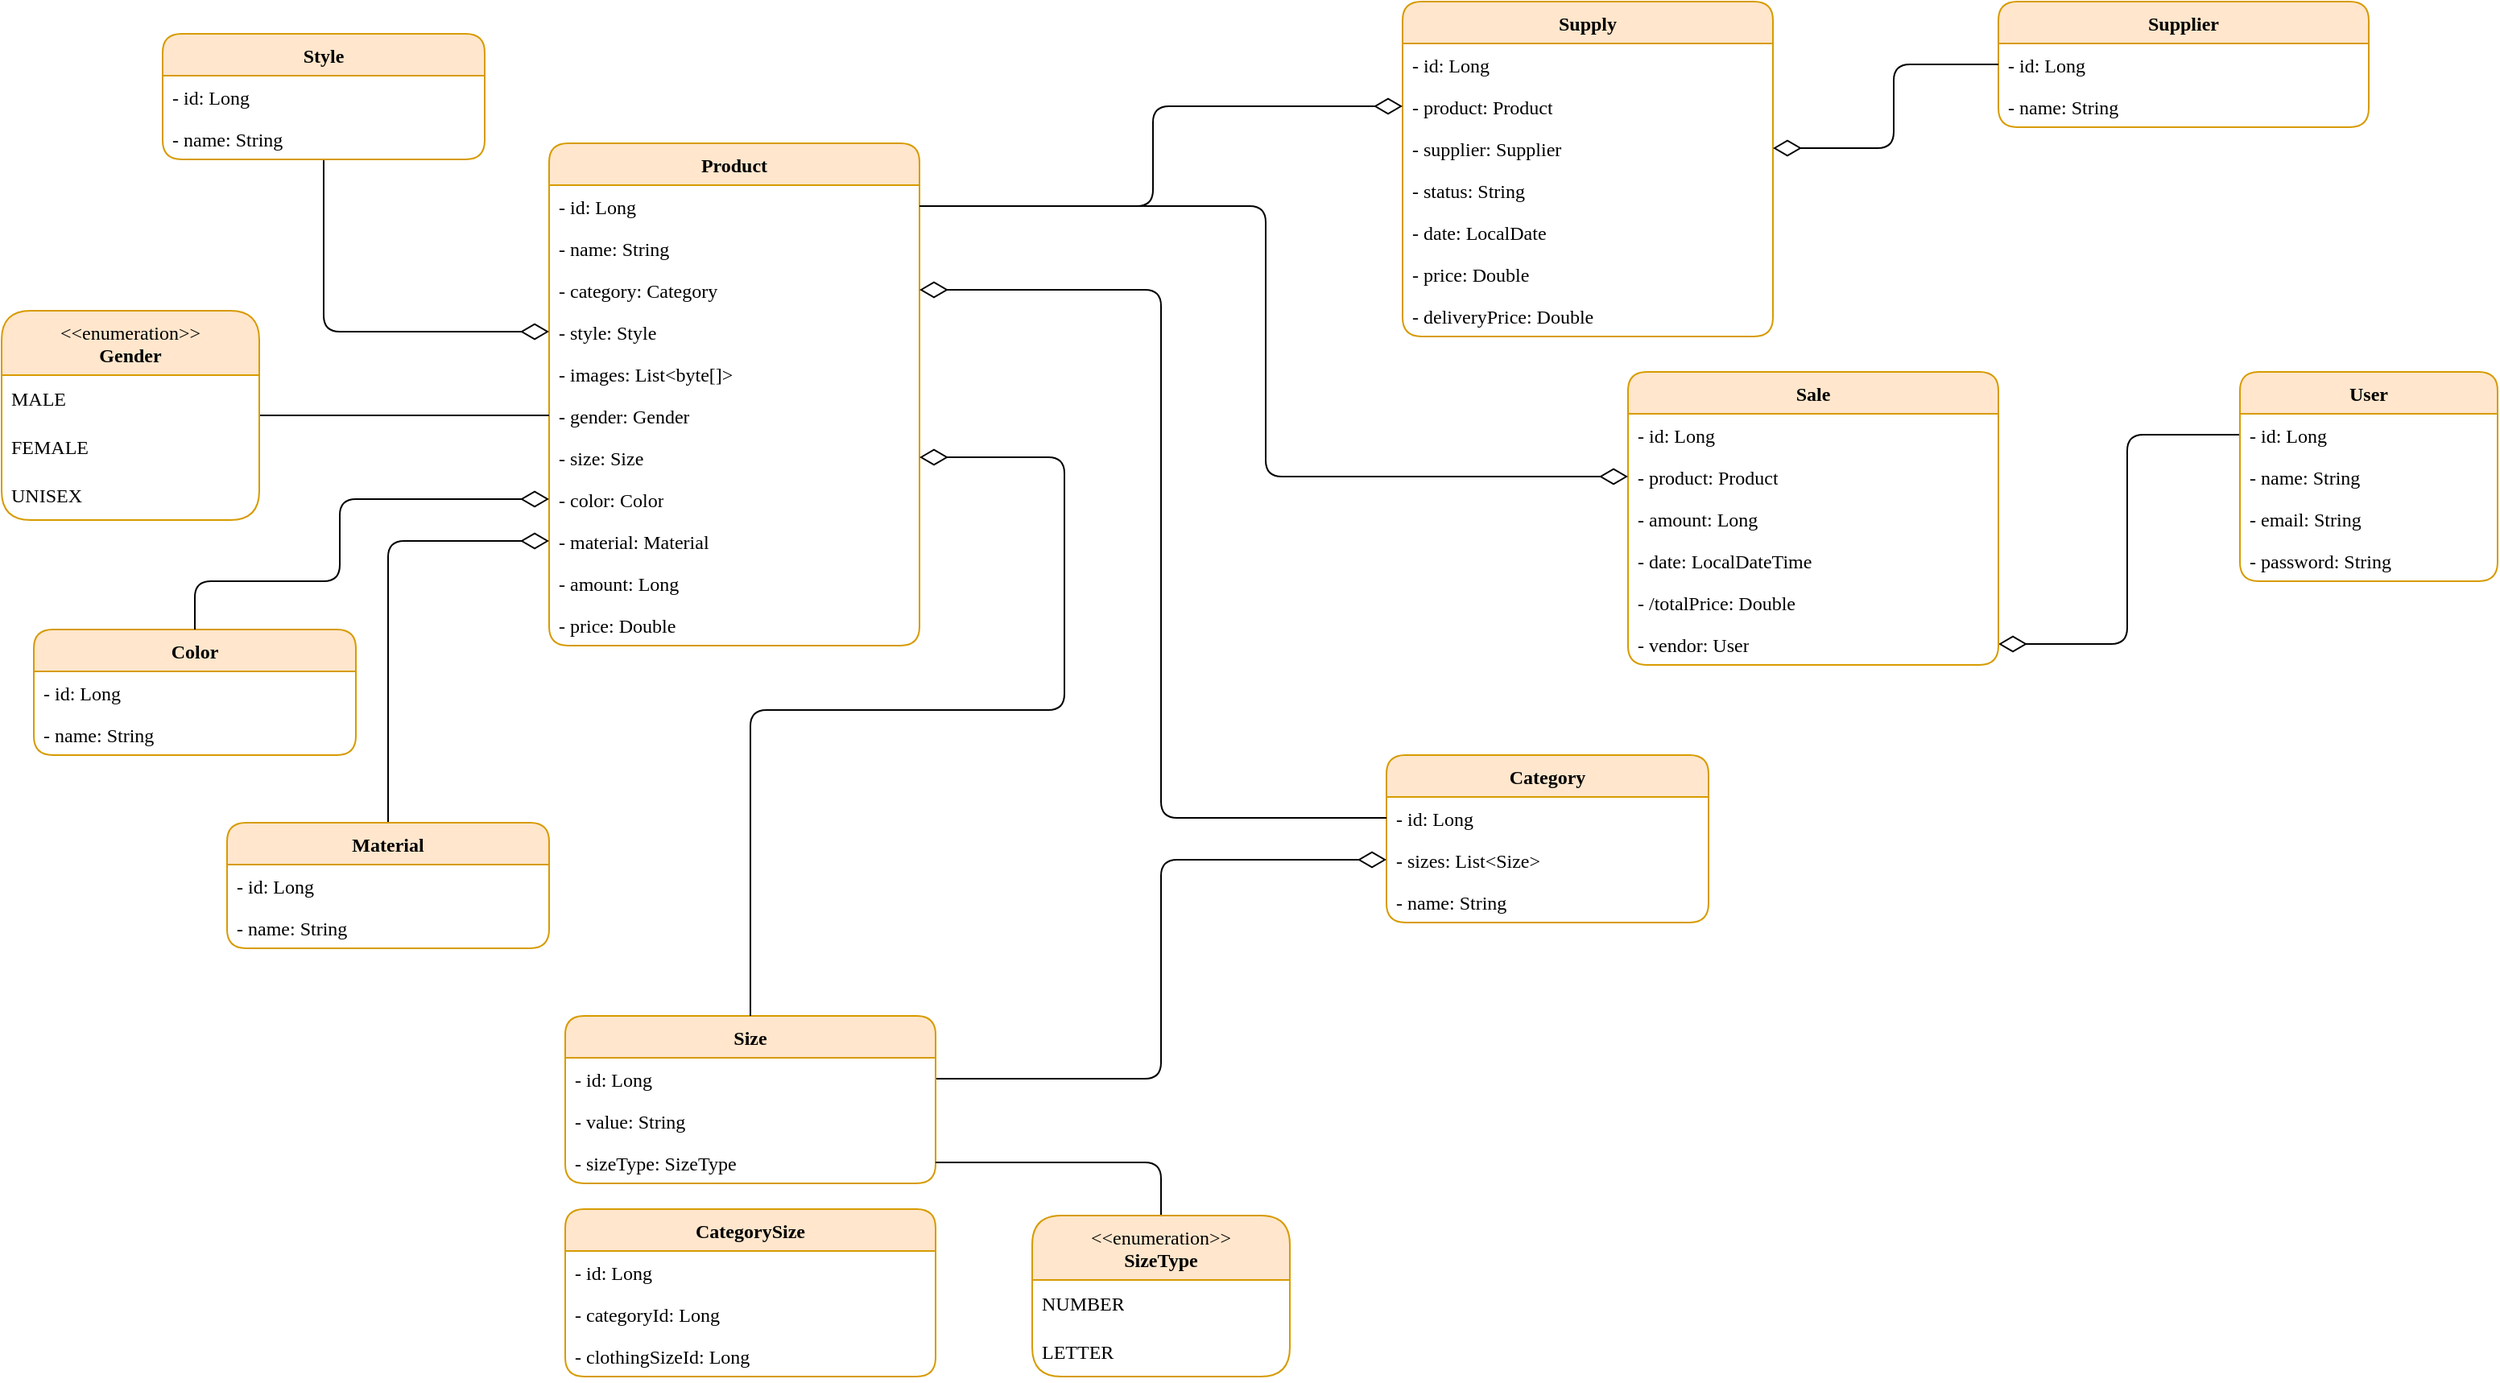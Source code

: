 <mxfile version="25.0.3">
  <diagram name="Página-1" id="JwwNMqe2OmjWvYOx9u_v">
    <mxGraphModel dx="2270" dy="1277" grid="1" gridSize="10" guides="1" tooltips="1" connect="1" arrows="1" fold="1" page="1" pageScale="1" pageWidth="1654" pageHeight="1169" math="0" shadow="0">
      <root>
        <mxCell id="0" />
        <mxCell id="1" parent="0" />
        <mxCell id="VzM-_lIr884tL9DUQjS0-151" style="edgeStyle=orthogonalEdgeStyle;rounded=1;orthogonalLoop=1;jettySize=auto;html=1;entryX=1;entryY=0.5;entryDx=0;entryDy=0;endArrow=diamondThin;endFill=0;endSize=15;curved=0;exitX=0;exitY=0.5;exitDx=0;exitDy=0;" edge="1" parent="1" source="VzM-_lIr884tL9DUQjS0-2" target="VzM-_lIr884tL9DUQjS0-150">
          <mxGeometry relative="1" as="geometry" />
        </mxCell>
        <mxCell id="VzM-_lIr884tL9DUQjS0-1" value="User" style="swimlane;fontStyle=1;align=center;verticalAlign=top;childLayout=stackLayout;horizontal=1;startSize=26;horizontalStack=0;resizeParent=1;resizeParentMax=0;resizeLast=0;collapsible=1;marginBottom=0;whiteSpace=wrap;html=1;fillColor=#ffe6cc;strokeColor=#d79b00;rounded=1;fontFamily=Cascadia Code;" vertex="1" parent="1">
          <mxGeometry x="1400" y="260" width="160" height="130" as="geometry" />
        </mxCell>
        <mxCell id="VzM-_lIr884tL9DUQjS0-2" value="- id: Long" style="text;strokeColor=none;fillColor=none;align=left;verticalAlign=top;spacingLeft=4;spacingRight=4;overflow=hidden;rotatable=0;points=[[0,0.5],[1,0.5]];portConstraint=eastwest;whiteSpace=wrap;html=1;fontFamily=Cascadia Code;" vertex="1" parent="VzM-_lIr884tL9DUQjS0-1">
          <mxGeometry y="26" width="160" height="26" as="geometry" />
        </mxCell>
        <mxCell id="VzM-_lIr884tL9DUQjS0-5" value="- name: String" style="text;strokeColor=none;fillColor=none;align=left;verticalAlign=top;spacingLeft=4;spacingRight=4;overflow=hidden;rotatable=0;points=[[0,0.5],[1,0.5]];portConstraint=eastwest;whiteSpace=wrap;html=1;fontFamily=Cascadia Code;" vertex="1" parent="VzM-_lIr884tL9DUQjS0-1">
          <mxGeometry y="52" width="160" height="26" as="geometry" />
        </mxCell>
        <mxCell id="VzM-_lIr884tL9DUQjS0-6" value="- email: String" style="text;strokeColor=none;fillColor=none;align=left;verticalAlign=top;spacingLeft=4;spacingRight=4;overflow=hidden;rotatable=0;points=[[0,0.5],[1,0.5]];portConstraint=eastwest;whiteSpace=wrap;html=1;fontFamily=Cascadia Code;" vertex="1" parent="VzM-_lIr884tL9DUQjS0-1">
          <mxGeometry y="78" width="160" height="26" as="geometry" />
        </mxCell>
        <mxCell id="VzM-_lIr884tL9DUQjS0-7" value="- password: String" style="text;strokeColor=none;fillColor=none;align=left;verticalAlign=top;spacingLeft=4;spacingRight=4;overflow=hidden;rotatable=0;points=[[0,0.5],[1,0.5]];portConstraint=eastwest;whiteSpace=wrap;html=1;fontFamily=Cascadia Code;" vertex="1" parent="VzM-_lIr884tL9DUQjS0-1">
          <mxGeometry y="104" width="160" height="26" as="geometry" />
        </mxCell>
        <mxCell id="VzM-_lIr884tL9DUQjS0-8" value="Product" style="swimlane;fontStyle=1;align=center;verticalAlign=top;childLayout=stackLayout;horizontal=1;startSize=26;horizontalStack=0;resizeParent=1;resizeParentMax=0;resizeLast=0;collapsible=1;marginBottom=0;whiteSpace=wrap;html=1;fillColor=#ffe6cc;strokeColor=#d79b00;rounded=1;fontFamily=Cascadia Code;" vertex="1" parent="1">
          <mxGeometry x="350" y="118" width="230" height="312" as="geometry" />
        </mxCell>
        <mxCell id="VzM-_lIr884tL9DUQjS0-9" value="- id: Long" style="text;strokeColor=none;fillColor=none;align=left;verticalAlign=top;spacingLeft=4;spacingRight=4;overflow=hidden;rotatable=0;points=[[0,0.5],[1,0.5]];portConstraint=eastwest;whiteSpace=wrap;html=1;fontFamily=Cascadia Code;" vertex="1" parent="VzM-_lIr884tL9DUQjS0-8">
          <mxGeometry y="26" width="230" height="26" as="geometry" />
        </mxCell>
        <mxCell id="VzM-_lIr884tL9DUQjS0-10" value="- name: String" style="text;strokeColor=none;fillColor=none;align=left;verticalAlign=top;spacingLeft=4;spacingRight=4;overflow=hidden;rotatable=0;points=[[0,0.5],[1,0.5]];portConstraint=eastwest;whiteSpace=wrap;html=1;fontFamily=Cascadia Code;" vertex="1" parent="VzM-_lIr884tL9DUQjS0-8">
          <mxGeometry y="52" width="230" height="26" as="geometry" />
        </mxCell>
        <mxCell id="VzM-_lIr884tL9DUQjS0-11" value="- category: Category " style="text;strokeColor=none;fillColor=none;align=left;verticalAlign=top;spacingLeft=4;spacingRight=4;overflow=hidden;rotatable=0;points=[[0,0.5],[1,0.5]];portConstraint=eastwest;whiteSpace=wrap;html=1;fontFamily=Cascadia Code;" vertex="1" parent="VzM-_lIr884tL9DUQjS0-8">
          <mxGeometry y="78" width="230" height="26" as="geometry" />
        </mxCell>
        <mxCell id="VzM-_lIr884tL9DUQjS0-85" value="- style: Style" style="text;strokeColor=none;fillColor=none;align=left;verticalAlign=top;spacingLeft=4;spacingRight=4;overflow=hidden;rotatable=0;points=[[0,0.5],[1,0.5]];portConstraint=eastwest;whiteSpace=wrap;html=1;fontFamily=Cascadia Code;" vertex="1" parent="VzM-_lIr884tL9DUQjS0-8">
          <mxGeometry y="104" width="230" height="26" as="geometry" />
        </mxCell>
        <mxCell id="VzM-_lIr884tL9DUQjS0-29" value="- images: List&amp;lt;byte[]&amp;gt;" style="text;strokeColor=none;fillColor=none;align=left;verticalAlign=top;spacingLeft=4;spacingRight=4;overflow=hidden;rotatable=0;points=[[0,0.5],[1,0.5]];portConstraint=eastwest;whiteSpace=wrap;html=1;fontFamily=Cascadia Code;" vertex="1" parent="VzM-_lIr884tL9DUQjS0-8">
          <mxGeometry y="130" width="230" height="26" as="geometry" />
        </mxCell>
        <mxCell id="VzM-_lIr884tL9DUQjS0-42" value="- gender: Gender" style="text;strokeColor=none;fillColor=none;align=left;verticalAlign=top;spacingLeft=4;spacingRight=4;overflow=hidden;rotatable=0;points=[[0,0.5],[1,0.5]];portConstraint=eastwest;whiteSpace=wrap;html=1;fontFamily=Cascadia Code;" vertex="1" parent="VzM-_lIr884tL9DUQjS0-8">
          <mxGeometry y="156" width="230" height="26" as="geometry" />
        </mxCell>
        <mxCell id="VzM-_lIr884tL9DUQjS0-43" value="- size: Size" style="text;strokeColor=none;fillColor=none;align=left;verticalAlign=top;spacingLeft=4;spacingRight=4;overflow=hidden;rotatable=0;points=[[0,0.5],[1,0.5]];portConstraint=eastwest;whiteSpace=wrap;html=1;fontFamily=Cascadia Code;" vertex="1" parent="VzM-_lIr884tL9DUQjS0-8">
          <mxGeometry y="182" width="230" height="26" as="geometry" />
        </mxCell>
        <mxCell id="VzM-_lIr884tL9DUQjS0-89" value="- color: Color" style="text;strokeColor=none;fillColor=none;align=left;verticalAlign=top;spacingLeft=4;spacingRight=4;overflow=hidden;rotatable=0;points=[[0,0.5],[1,0.5]];portConstraint=eastwest;whiteSpace=wrap;html=1;fontFamily=Cascadia Code;" vertex="1" parent="VzM-_lIr884tL9DUQjS0-8">
          <mxGeometry y="208" width="230" height="26" as="geometry" />
        </mxCell>
        <mxCell id="VzM-_lIr884tL9DUQjS0-93" value="- material: Material" style="text;strokeColor=none;fillColor=none;align=left;verticalAlign=top;spacingLeft=4;spacingRight=4;overflow=hidden;rotatable=0;points=[[0,0.5],[1,0.5]];portConstraint=eastwest;whiteSpace=wrap;html=1;fontFamily=Cascadia Code;" vertex="1" parent="VzM-_lIr884tL9DUQjS0-8">
          <mxGeometry y="234" width="230" height="26" as="geometry" />
        </mxCell>
        <mxCell id="VzM-_lIr884tL9DUQjS0-97" value="- amount: Long" style="text;strokeColor=none;fillColor=none;align=left;verticalAlign=top;spacingLeft=4;spacingRight=4;overflow=hidden;rotatable=0;points=[[0,0.5],[1,0.5]];portConstraint=eastwest;whiteSpace=wrap;html=1;fontFamily=Cascadia Code;" vertex="1" parent="VzM-_lIr884tL9DUQjS0-8">
          <mxGeometry y="260" width="230" height="26" as="geometry" />
        </mxCell>
        <mxCell id="VzM-_lIr884tL9DUQjS0-98" value="- price: Double" style="text;strokeColor=none;fillColor=none;align=left;verticalAlign=top;spacingLeft=4;spacingRight=4;overflow=hidden;rotatable=0;points=[[0,0.5],[1,0.5]];portConstraint=eastwest;whiteSpace=wrap;html=1;fontFamily=Cascadia Code;" vertex="1" parent="VzM-_lIr884tL9DUQjS0-8">
          <mxGeometry y="286" width="230" height="26" as="geometry" />
        </mxCell>
        <mxCell id="VzM-_lIr884tL9DUQjS0-146" style="edgeStyle=orthogonalEdgeStyle;rounded=1;orthogonalLoop=1;jettySize=auto;html=1;entryX=0;entryY=0.5;entryDx=0;entryDy=0;endArrow=none;endFill=0;curved=0;" edge="1" parent="1" source="VzM-_lIr884tL9DUQjS0-38" target="VzM-_lIr884tL9DUQjS0-42">
          <mxGeometry relative="1" as="geometry" />
        </mxCell>
        <mxCell id="VzM-_lIr884tL9DUQjS0-38" value="&lt;div&gt;&amp;lt;&amp;lt;enumeration&amp;gt;&amp;gt;&lt;/div&gt;&lt;div&gt;&lt;b&gt;Gender&lt;/b&gt;&lt;br&gt;&lt;/div&gt;" style="swimlane;fontStyle=0;align=center;verticalAlign=top;childLayout=stackLayout;horizontal=1;startSize=40;horizontalStack=0;resizeParent=1;resizeParentMax=0;resizeLast=0;collapsible=0;marginBottom=0;html=1;whiteSpace=wrap;fillColor=#ffe6cc;strokeColor=#d79b00;rounded=1;fontFamily=Cascadia Code;" vertex="1" parent="1">
          <mxGeometry x="10" y="222" width="160" height="130" as="geometry" />
        </mxCell>
        <mxCell id="VzM-_lIr884tL9DUQjS0-39" value="&lt;div&gt;MALE&lt;/div&gt;" style="text;html=1;strokeColor=none;fillColor=none;align=left;verticalAlign=middle;spacingLeft=4;spacingRight=4;overflow=hidden;rotatable=0;points=[[0,0.5],[1,0.5]];portConstraint=eastwest;whiteSpace=wrap;fontFamily=Cascadia Code;" vertex="1" parent="VzM-_lIr884tL9DUQjS0-38">
          <mxGeometry y="40" width="160" height="30" as="geometry" />
        </mxCell>
        <mxCell id="VzM-_lIr884tL9DUQjS0-40" value="FEMALE" style="text;html=1;strokeColor=none;fillColor=none;align=left;verticalAlign=middle;spacingLeft=4;spacingRight=4;overflow=hidden;rotatable=0;points=[[0,0.5],[1,0.5]];portConstraint=eastwest;whiteSpace=wrap;fontFamily=Cascadia Code;" vertex="1" parent="VzM-_lIr884tL9DUQjS0-38">
          <mxGeometry y="70" width="160" height="30" as="geometry" />
        </mxCell>
        <mxCell id="VzM-_lIr884tL9DUQjS0-41" value="UNISEX" style="text;html=1;strokeColor=none;fillColor=none;align=left;verticalAlign=middle;spacingLeft=4;spacingRight=4;overflow=hidden;rotatable=0;points=[[0,0.5],[1,0.5]];portConstraint=eastwest;whiteSpace=wrap;fontFamily=Cascadia Code;" vertex="1" parent="VzM-_lIr884tL9DUQjS0-38">
          <mxGeometry y="100" width="160" height="30" as="geometry" />
        </mxCell>
        <mxCell id="VzM-_lIr884tL9DUQjS0-52" value="Category" style="swimlane;fontStyle=1;align=center;verticalAlign=top;childLayout=stackLayout;horizontal=1;startSize=26;horizontalStack=0;resizeParent=1;resizeParentMax=0;resizeLast=0;collapsible=1;marginBottom=0;whiteSpace=wrap;html=1;fillColor=#ffe6cc;strokeColor=#d79b00;rounded=1;fontFamily=Cascadia Code;" vertex="1" parent="1">
          <mxGeometry x="870" y="498" width="200" height="104" as="geometry" />
        </mxCell>
        <mxCell id="VzM-_lIr884tL9DUQjS0-53" value="- id: Long" style="text;strokeColor=none;fillColor=none;align=left;verticalAlign=top;spacingLeft=4;spacingRight=4;overflow=hidden;rotatable=0;points=[[0,0.5],[1,0.5]];portConstraint=eastwest;whiteSpace=wrap;html=1;fontFamily=Cascadia Code;" vertex="1" parent="VzM-_lIr884tL9DUQjS0-52">
          <mxGeometry y="26" width="200" height="26" as="geometry" />
        </mxCell>
        <mxCell id="VzM-_lIr884tL9DUQjS0-99" value="- sizes: List&amp;lt;Size&amp;gt;" style="text;strokeColor=none;fillColor=none;align=left;verticalAlign=top;spacingLeft=4;spacingRight=4;overflow=hidden;rotatable=0;points=[[0,0.5],[1,0.5]];portConstraint=eastwest;whiteSpace=wrap;html=1;fontFamily=Cascadia Code;" vertex="1" parent="VzM-_lIr884tL9DUQjS0-52">
          <mxGeometry y="52" width="200" height="26" as="geometry" />
        </mxCell>
        <mxCell id="VzM-_lIr884tL9DUQjS0-72" value="- name: String" style="text;strokeColor=none;fillColor=none;align=left;verticalAlign=top;spacingLeft=4;spacingRight=4;overflow=hidden;rotatable=0;points=[[0,0.5],[1,0.5]];portConstraint=eastwest;whiteSpace=wrap;html=1;fontFamily=Cascadia Code;" vertex="1" parent="VzM-_lIr884tL9DUQjS0-52">
          <mxGeometry y="78" width="200" height="26" as="geometry" />
        </mxCell>
        <mxCell id="VzM-_lIr884tL9DUQjS0-149" style="edgeStyle=orthogonalEdgeStyle;rounded=1;orthogonalLoop=1;jettySize=auto;html=1;endArrow=diamondThin;endFill=0;endSize=15;curved=0;exitX=1;exitY=0.5;exitDx=0;exitDy=0;" edge="1" parent="1" source="VzM-_lIr884tL9DUQjS0-63" target="VzM-_lIr884tL9DUQjS0-99">
          <mxGeometry relative="1" as="geometry">
            <Array as="points">
              <mxPoint x="730" y="699" />
              <mxPoint x="730" y="563" />
            </Array>
          </mxGeometry>
        </mxCell>
        <mxCell id="VzM-_lIr884tL9DUQjS0-62" value="Size" style="swimlane;fontStyle=1;align=center;verticalAlign=top;childLayout=stackLayout;horizontal=1;startSize=26;horizontalStack=0;resizeParent=1;resizeParentMax=0;resizeLast=0;collapsible=1;marginBottom=0;whiteSpace=wrap;html=1;fillColor=#ffe6cc;strokeColor=#d79b00;rounded=1;fontFamily=Cascadia Code;" vertex="1" parent="1">
          <mxGeometry x="360" y="660" width="230" height="104" as="geometry" />
        </mxCell>
        <mxCell id="VzM-_lIr884tL9DUQjS0-63" value="- id: Long" style="text;strokeColor=none;fillColor=none;align=left;verticalAlign=top;spacingLeft=4;spacingRight=4;overflow=hidden;rotatable=0;points=[[0,0.5],[1,0.5]];portConstraint=eastwest;whiteSpace=wrap;html=1;fontFamily=Cascadia Code;" vertex="1" parent="VzM-_lIr884tL9DUQjS0-62">
          <mxGeometry y="26" width="230" height="26" as="geometry" />
        </mxCell>
        <mxCell id="VzM-_lIr884tL9DUQjS0-73" value="- value: String" style="text;strokeColor=none;fillColor=none;align=left;verticalAlign=top;spacingLeft=4;spacingRight=4;overflow=hidden;rotatable=0;points=[[0,0.5],[1,0.5]];portConstraint=eastwest;whiteSpace=wrap;html=1;fontFamily=Cascadia Code;" vertex="1" parent="VzM-_lIr884tL9DUQjS0-62">
          <mxGeometry y="52" width="230" height="26" as="geometry" />
        </mxCell>
        <mxCell id="VzM-_lIr884tL9DUQjS0-74" value="- sizeType: SizeType" style="text;strokeColor=none;fillColor=none;align=left;verticalAlign=top;spacingLeft=4;spacingRight=4;overflow=hidden;rotatable=0;points=[[0,0.5],[1,0.5]];portConstraint=eastwest;whiteSpace=wrap;html=1;fontFamily=Cascadia Code;" vertex="1" parent="VzM-_lIr884tL9DUQjS0-62">
          <mxGeometry y="78" width="230" height="26" as="geometry" />
        </mxCell>
        <mxCell id="VzM-_lIr884tL9DUQjS0-147" style="edgeStyle=orthogonalEdgeStyle;rounded=1;orthogonalLoop=1;jettySize=auto;html=1;entryX=1;entryY=0.5;entryDx=0;entryDy=0;curved=0;endArrow=none;endFill=0;" edge="1" parent="1" source="VzM-_lIr884tL9DUQjS0-75" target="VzM-_lIr884tL9DUQjS0-74">
          <mxGeometry relative="1" as="geometry" />
        </mxCell>
        <mxCell id="VzM-_lIr884tL9DUQjS0-75" value="&lt;div&gt;&amp;lt;&amp;lt;enumeration&amp;gt;&amp;gt;&lt;/div&gt;&lt;div&gt;&lt;b&gt;SizeType&lt;/b&gt;&lt;br&gt;&lt;/div&gt;" style="swimlane;fontStyle=0;align=center;verticalAlign=top;childLayout=stackLayout;horizontal=1;startSize=40;horizontalStack=0;resizeParent=1;resizeParentMax=0;resizeLast=0;collapsible=0;marginBottom=0;html=1;whiteSpace=wrap;fillColor=#ffe6cc;strokeColor=#d79b00;rounded=1;fontFamily=Cascadia Code;" vertex="1" parent="1">
          <mxGeometry x="650" y="784" width="160" height="100" as="geometry" />
        </mxCell>
        <mxCell id="VzM-_lIr884tL9DUQjS0-76" value="&lt;font face=&quot;Cascadia Code&quot;&gt;NUMBER&lt;/font&gt;" style="text;html=1;strokeColor=none;fillColor=none;align=left;verticalAlign=middle;spacingLeft=4;spacingRight=4;overflow=hidden;rotatable=0;points=[[0,0.5],[1,0.5]];portConstraint=eastwest;whiteSpace=wrap;fontFamily=Cascadia Code;" vertex="1" parent="VzM-_lIr884tL9DUQjS0-75">
          <mxGeometry y="40" width="160" height="30" as="geometry" />
        </mxCell>
        <mxCell id="VzM-_lIr884tL9DUQjS0-79" value="LETTER" style="text;html=1;strokeColor=none;fillColor=none;align=left;verticalAlign=middle;spacingLeft=4;spacingRight=4;overflow=hidden;rotatable=0;points=[[0,0.5],[1,0.5]];portConstraint=eastwest;whiteSpace=wrap;fontFamily=Cascadia Code;" vertex="1" parent="VzM-_lIr884tL9DUQjS0-75">
          <mxGeometry y="70" width="160" height="30" as="geometry" />
        </mxCell>
        <mxCell id="VzM-_lIr884tL9DUQjS0-80" value="CategorySize" style="swimlane;fontStyle=1;align=center;verticalAlign=top;childLayout=stackLayout;horizontal=1;startSize=26;horizontalStack=0;resizeParent=1;resizeParentMax=0;resizeLast=0;collapsible=1;marginBottom=0;whiteSpace=wrap;html=1;fillColor=#ffe6cc;strokeColor=#d79b00;rounded=1;fontFamily=Cascadia Code;" vertex="1" parent="1">
          <mxGeometry x="360" y="780" width="230" height="104" as="geometry" />
        </mxCell>
        <mxCell id="VzM-_lIr884tL9DUQjS0-81" value="- id: Long" style="text;strokeColor=none;fillColor=none;align=left;verticalAlign=top;spacingLeft=4;spacingRight=4;overflow=hidden;rotatable=0;points=[[0,0.5],[1,0.5]];portConstraint=eastwest;whiteSpace=wrap;html=1;fontFamily=Cascadia Code;" vertex="1" parent="VzM-_lIr884tL9DUQjS0-80">
          <mxGeometry y="26" width="230" height="26" as="geometry" />
        </mxCell>
        <mxCell id="VzM-_lIr884tL9DUQjS0-82" value="- categoryId: Long" style="text;strokeColor=none;fillColor=none;align=left;verticalAlign=top;spacingLeft=4;spacingRight=4;overflow=hidden;rotatable=0;points=[[0,0.5],[1,0.5]];portConstraint=eastwest;whiteSpace=wrap;html=1;fontFamily=Cascadia Code;" vertex="1" parent="VzM-_lIr884tL9DUQjS0-80">
          <mxGeometry y="52" width="230" height="26" as="geometry" />
        </mxCell>
        <mxCell id="VzM-_lIr884tL9DUQjS0-83" value="- clothingSizeId: Long" style="text;strokeColor=none;fillColor=none;align=left;verticalAlign=top;spacingLeft=4;spacingRight=4;overflow=hidden;rotatable=0;points=[[0,0.5],[1,0.5]];portConstraint=eastwest;whiteSpace=wrap;html=1;fontFamily=Cascadia Code;" vertex="1" parent="VzM-_lIr884tL9DUQjS0-80">
          <mxGeometry y="78" width="230" height="26" as="geometry" />
        </mxCell>
        <mxCell id="VzM-_lIr884tL9DUQjS0-155" style="edgeStyle=orthogonalEdgeStyle;rounded=1;orthogonalLoop=1;jettySize=auto;html=1;entryX=0;entryY=0.5;entryDx=0;entryDy=0;curved=0;endArrow=diamondThin;endFill=0;endSize=15;" edge="1" parent="1" source="VzM-_lIr884tL9DUQjS0-86" target="VzM-_lIr884tL9DUQjS0-85">
          <mxGeometry relative="1" as="geometry" />
        </mxCell>
        <mxCell id="VzM-_lIr884tL9DUQjS0-86" value="Style" style="swimlane;fontStyle=1;align=center;verticalAlign=top;childLayout=stackLayout;horizontal=1;startSize=26;horizontalStack=0;resizeParent=1;resizeParentMax=0;resizeLast=0;collapsible=1;marginBottom=0;whiteSpace=wrap;html=1;fillColor=#ffe6cc;strokeColor=#d79b00;rounded=1;fontFamily=Cascadia Code;" vertex="1" parent="1">
          <mxGeometry x="110" y="50" width="200" height="78" as="geometry" />
        </mxCell>
        <mxCell id="VzM-_lIr884tL9DUQjS0-87" value="- id: Long" style="text;strokeColor=none;fillColor=none;align=left;verticalAlign=top;spacingLeft=4;spacingRight=4;overflow=hidden;rotatable=0;points=[[0,0.5],[1,0.5]];portConstraint=eastwest;whiteSpace=wrap;html=1;fontFamily=Cascadia Code;" vertex="1" parent="VzM-_lIr884tL9DUQjS0-86">
          <mxGeometry y="26" width="200" height="26" as="geometry" />
        </mxCell>
        <mxCell id="VzM-_lIr884tL9DUQjS0-88" value="- name: String" style="text;strokeColor=none;fillColor=none;align=left;verticalAlign=top;spacingLeft=4;spacingRight=4;overflow=hidden;rotatable=0;points=[[0,0.5],[1,0.5]];portConstraint=eastwest;whiteSpace=wrap;html=1;fontFamily=Cascadia Code;" vertex="1" parent="VzM-_lIr884tL9DUQjS0-86">
          <mxGeometry y="52" width="200" height="26" as="geometry" />
        </mxCell>
        <mxCell id="VzM-_lIr884tL9DUQjS0-90" value="Color" style="swimlane;fontStyle=1;align=center;verticalAlign=top;childLayout=stackLayout;horizontal=1;startSize=26;horizontalStack=0;resizeParent=1;resizeParentMax=0;resizeLast=0;collapsible=1;marginBottom=0;whiteSpace=wrap;html=1;fillColor=#ffe6cc;strokeColor=#d79b00;rounded=1;fontFamily=Cascadia Code;" vertex="1" parent="1">
          <mxGeometry x="30" y="420" width="200" height="78" as="geometry" />
        </mxCell>
        <mxCell id="VzM-_lIr884tL9DUQjS0-91" value="- id: Long" style="text;strokeColor=none;fillColor=none;align=left;verticalAlign=top;spacingLeft=4;spacingRight=4;overflow=hidden;rotatable=0;points=[[0,0.5],[1,0.5]];portConstraint=eastwest;whiteSpace=wrap;html=1;fontFamily=Cascadia Code;" vertex="1" parent="VzM-_lIr884tL9DUQjS0-90">
          <mxGeometry y="26" width="200" height="26" as="geometry" />
        </mxCell>
        <mxCell id="VzM-_lIr884tL9DUQjS0-92" value="- name: String" style="text;strokeColor=none;fillColor=none;align=left;verticalAlign=top;spacingLeft=4;spacingRight=4;overflow=hidden;rotatable=0;points=[[0,0.5],[1,0.5]];portConstraint=eastwest;whiteSpace=wrap;html=1;fontFamily=Cascadia Code;" vertex="1" parent="VzM-_lIr884tL9DUQjS0-90">
          <mxGeometry y="52" width="200" height="26" as="geometry" />
        </mxCell>
        <mxCell id="VzM-_lIr884tL9DUQjS0-158" value="" style="edgeStyle=orthogonalEdgeStyle;rounded=1;orthogonalLoop=1;jettySize=auto;html=1;entryX=0;entryY=0.5;entryDx=0;entryDy=0;curved=0;endArrow=diamondThin;endFill=0;endSize=15;" edge="1" parent="1" source="VzM-_lIr884tL9DUQjS0-94" target="VzM-_lIr884tL9DUQjS0-93">
          <mxGeometry relative="1" as="geometry" />
        </mxCell>
        <mxCell id="VzM-_lIr884tL9DUQjS0-94" value="Material" style="swimlane;fontStyle=1;align=center;verticalAlign=top;childLayout=stackLayout;horizontal=1;startSize=26;horizontalStack=0;resizeParent=1;resizeParentMax=0;resizeLast=0;collapsible=1;marginBottom=0;whiteSpace=wrap;html=1;fillColor=#ffe6cc;strokeColor=#d79b00;rounded=1;fontFamily=Cascadia Code;" vertex="1" parent="1">
          <mxGeometry x="150" y="540" width="200" height="78" as="geometry" />
        </mxCell>
        <mxCell id="VzM-_lIr884tL9DUQjS0-95" value="- id: Long" style="text;strokeColor=none;fillColor=none;align=left;verticalAlign=top;spacingLeft=4;spacingRight=4;overflow=hidden;rotatable=0;points=[[0,0.5],[1,0.5]];portConstraint=eastwest;whiteSpace=wrap;html=1;fontFamily=Cascadia Code;" vertex="1" parent="VzM-_lIr884tL9DUQjS0-94">
          <mxGeometry y="26" width="200" height="26" as="geometry" />
        </mxCell>
        <mxCell id="VzM-_lIr884tL9DUQjS0-96" value="- name: String" style="text;strokeColor=none;fillColor=none;align=left;verticalAlign=top;spacingLeft=4;spacingRight=4;overflow=hidden;rotatable=0;points=[[0,0.5],[1,0.5]];portConstraint=eastwest;whiteSpace=wrap;html=1;fontFamily=Cascadia Code;" vertex="1" parent="VzM-_lIr884tL9DUQjS0-94">
          <mxGeometry y="52" width="200" height="26" as="geometry" />
        </mxCell>
        <mxCell id="VzM-_lIr884tL9DUQjS0-100" value="Supply" style="swimlane;fontStyle=1;align=center;verticalAlign=top;childLayout=stackLayout;horizontal=1;startSize=26;horizontalStack=0;resizeParent=1;resizeParentMax=0;resizeLast=0;collapsible=1;marginBottom=0;whiteSpace=wrap;html=1;fillColor=#ffe6cc;strokeColor=#d79b00;rounded=1;fontFamily=Cascadia Code;" vertex="1" parent="1">
          <mxGeometry x="880" y="30" width="230" height="208" as="geometry" />
        </mxCell>
        <mxCell id="VzM-_lIr884tL9DUQjS0-101" value="- id: Long" style="text;strokeColor=none;fillColor=none;align=left;verticalAlign=top;spacingLeft=4;spacingRight=4;overflow=hidden;rotatable=0;points=[[0,0.5],[1,0.5]];portConstraint=eastwest;whiteSpace=wrap;html=1;fontFamily=Cascadia Code;" vertex="1" parent="VzM-_lIr884tL9DUQjS0-100">
          <mxGeometry y="26" width="230" height="26" as="geometry" />
        </mxCell>
        <mxCell id="VzM-_lIr884tL9DUQjS0-112" value="- product: Product" style="text;strokeColor=none;fillColor=none;align=left;verticalAlign=top;spacingLeft=4;spacingRight=4;overflow=hidden;rotatable=0;points=[[0,0.5],[1,0.5]];portConstraint=eastwest;whiteSpace=wrap;html=1;fontFamily=Cascadia Code;" vertex="1" parent="VzM-_lIr884tL9DUQjS0-100">
          <mxGeometry y="52" width="230" height="26" as="geometry" />
        </mxCell>
        <mxCell id="VzM-_lIr884tL9DUQjS0-117" value="- supplier: Supplier" style="text;strokeColor=none;fillColor=none;align=left;verticalAlign=top;spacingLeft=4;spacingRight=4;overflow=hidden;rotatable=0;points=[[0,0.5],[1,0.5]];portConstraint=eastwest;whiteSpace=wrap;html=1;fontFamily=Cascadia Code;" vertex="1" parent="VzM-_lIr884tL9DUQjS0-100">
          <mxGeometry y="78" width="230" height="26" as="geometry" />
        </mxCell>
        <mxCell id="VzM-_lIr884tL9DUQjS0-118" value="- status: String" style="text;strokeColor=none;fillColor=none;align=left;verticalAlign=top;spacingLeft=4;spacingRight=4;overflow=hidden;rotatable=0;points=[[0,0.5],[1,0.5]];portConstraint=eastwest;whiteSpace=wrap;html=1;fontFamily=Cascadia Code;" vertex="1" parent="VzM-_lIr884tL9DUQjS0-100">
          <mxGeometry y="104" width="230" height="26" as="geometry" />
        </mxCell>
        <mxCell id="VzM-_lIr884tL9DUQjS0-127" value="- date: LocalDate" style="text;strokeColor=none;fillColor=none;align=left;verticalAlign=top;spacingLeft=4;spacingRight=4;overflow=hidden;rotatable=0;points=[[0,0.5],[1,0.5]];portConstraint=eastwest;whiteSpace=wrap;html=1;fontFamily=Cascadia Code;" vertex="1" parent="VzM-_lIr884tL9DUQjS0-100">
          <mxGeometry y="130" width="230" height="26" as="geometry" />
        </mxCell>
        <mxCell id="VzM-_lIr884tL9DUQjS0-128" value="- price: Double" style="text;strokeColor=none;fillColor=none;align=left;verticalAlign=top;spacingLeft=4;spacingRight=4;overflow=hidden;rotatable=0;points=[[0,0.5],[1,0.5]];portConstraint=eastwest;whiteSpace=wrap;html=1;fontFamily=Cascadia Code;" vertex="1" parent="VzM-_lIr884tL9DUQjS0-100">
          <mxGeometry y="156" width="230" height="26" as="geometry" />
        </mxCell>
        <mxCell id="VzM-_lIr884tL9DUQjS0-129" value="- deliveryPrice: Double" style="text;strokeColor=none;fillColor=none;align=left;verticalAlign=top;spacingLeft=4;spacingRight=4;overflow=hidden;rotatable=0;points=[[0,0.5],[1,0.5]];portConstraint=eastwest;whiteSpace=wrap;html=1;fontFamily=Cascadia Code;" vertex="1" parent="VzM-_lIr884tL9DUQjS0-100">
          <mxGeometry y="182" width="230" height="26" as="geometry" />
        </mxCell>
        <mxCell id="VzM-_lIr884tL9DUQjS0-113" value="Supplier" style="swimlane;fontStyle=1;align=center;verticalAlign=top;childLayout=stackLayout;horizontal=1;startSize=26;horizontalStack=0;resizeParent=1;resizeParentMax=0;resizeLast=0;collapsible=1;marginBottom=0;whiteSpace=wrap;html=1;fillColor=#ffe6cc;strokeColor=#d79b00;rounded=1;fontFamily=Cascadia Code;" vertex="1" parent="1">
          <mxGeometry x="1250" y="30" width="230" height="78" as="geometry" />
        </mxCell>
        <mxCell id="VzM-_lIr884tL9DUQjS0-114" value="- id: Long" style="text;strokeColor=none;fillColor=none;align=left;verticalAlign=top;spacingLeft=4;spacingRight=4;overflow=hidden;rotatable=0;points=[[0,0.5],[1,0.5]];portConstraint=eastwest;whiteSpace=wrap;html=1;fontFamily=Cascadia Code;" vertex="1" parent="VzM-_lIr884tL9DUQjS0-113">
          <mxGeometry y="26" width="230" height="26" as="geometry" />
        </mxCell>
        <mxCell id="VzM-_lIr884tL9DUQjS0-115" value="- name: String" style="text;strokeColor=none;fillColor=none;align=left;verticalAlign=top;spacingLeft=4;spacingRight=4;overflow=hidden;rotatable=0;points=[[0,0.5],[1,0.5]];portConstraint=eastwest;whiteSpace=wrap;html=1;fontFamily=Cascadia Code;" vertex="1" parent="VzM-_lIr884tL9DUQjS0-113">
          <mxGeometry y="52" width="230" height="26" as="geometry" />
        </mxCell>
        <mxCell id="VzM-_lIr884tL9DUQjS0-130" value="Sale" style="swimlane;fontStyle=1;align=center;verticalAlign=top;childLayout=stackLayout;horizontal=1;startSize=26;horizontalStack=0;resizeParent=1;resizeParentMax=0;resizeLast=0;collapsible=1;marginBottom=0;whiteSpace=wrap;html=1;fillColor=#ffe6cc;strokeColor=#d79b00;rounded=1;fontFamily=Cascadia Code;" vertex="1" parent="1">
          <mxGeometry x="1020" y="260" width="230" height="182" as="geometry" />
        </mxCell>
        <mxCell id="VzM-_lIr884tL9DUQjS0-131" value="- id: Long" style="text;strokeColor=none;fillColor=none;align=left;verticalAlign=top;spacingLeft=4;spacingRight=4;overflow=hidden;rotatable=0;points=[[0,0.5],[1,0.5]];portConstraint=eastwest;whiteSpace=wrap;html=1;fontFamily=Cascadia Code;" vertex="1" parent="VzM-_lIr884tL9DUQjS0-130">
          <mxGeometry y="26" width="230" height="26" as="geometry" />
        </mxCell>
        <mxCell id="VzM-_lIr884tL9DUQjS0-142" value="- product: Product" style="text;strokeColor=none;fillColor=none;align=left;verticalAlign=top;spacingLeft=4;spacingRight=4;overflow=hidden;rotatable=0;points=[[0,0.5],[1,0.5]];portConstraint=eastwest;whiteSpace=wrap;html=1;fontFamily=Cascadia Code;" vertex="1" parent="VzM-_lIr884tL9DUQjS0-130">
          <mxGeometry y="52" width="230" height="26" as="geometry" />
        </mxCell>
        <mxCell id="VzM-_lIr884tL9DUQjS0-143" value="- amount: Long" style="text;strokeColor=none;fillColor=none;align=left;verticalAlign=top;spacingLeft=4;spacingRight=4;overflow=hidden;rotatable=0;points=[[0,0.5],[1,0.5]];portConstraint=eastwest;whiteSpace=wrap;html=1;fontFamily=Cascadia Code;" vertex="1" parent="VzM-_lIr884tL9DUQjS0-130">
          <mxGeometry y="78" width="230" height="26" as="geometry" />
        </mxCell>
        <mxCell id="VzM-_lIr884tL9DUQjS0-144" value="- date: LocalDateTime" style="text;strokeColor=none;fillColor=none;align=left;verticalAlign=top;spacingLeft=4;spacingRight=4;overflow=hidden;rotatable=0;points=[[0,0.5],[1,0.5]];portConstraint=eastwest;whiteSpace=wrap;html=1;fontFamily=Cascadia Code;" vertex="1" parent="VzM-_lIr884tL9DUQjS0-130">
          <mxGeometry y="104" width="230" height="26" as="geometry" />
        </mxCell>
        <mxCell id="VzM-_lIr884tL9DUQjS0-145" value="- /totalPrice: Double" style="text;strokeColor=none;fillColor=none;align=left;verticalAlign=top;spacingLeft=4;spacingRight=4;overflow=hidden;rotatable=0;points=[[0,0.5],[1,0.5]];portConstraint=eastwest;whiteSpace=wrap;html=1;fontFamily=Cascadia Code;" vertex="1" parent="VzM-_lIr884tL9DUQjS0-130">
          <mxGeometry y="130" width="230" height="26" as="geometry" />
        </mxCell>
        <mxCell id="VzM-_lIr884tL9DUQjS0-150" value="- vendor: User" style="text;strokeColor=none;fillColor=none;align=left;verticalAlign=top;spacingLeft=4;spacingRight=4;overflow=hidden;rotatable=0;points=[[0,0.5],[1,0.5]];portConstraint=eastwest;whiteSpace=wrap;html=1;fontFamily=Cascadia Code;" vertex="1" parent="VzM-_lIr884tL9DUQjS0-130">
          <mxGeometry y="156" width="230" height="26" as="geometry" />
        </mxCell>
        <mxCell id="VzM-_lIr884tL9DUQjS0-152" style="edgeStyle=orthogonalEdgeStyle;rounded=1;orthogonalLoop=1;jettySize=auto;html=1;entryX=1;entryY=0.5;entryDx=0;entryDy=0;curved=0;endArrow=diamondThin;endFill=0;endSize=15;exitX=0;exitY=0.5;exitDx=0;exitDy=0;" edge="1" parent="1" source="VzM-_lIr884tL9DUQjS0-114" target="VzM-_lIr884tL9DUQjS0-117">
          <mxGeometry relative="1" as="geometry" />
        </mxCell>
        <mxCell id="VzM-_lIr884tL9DUQjS0-153" style="edgeStyle=orthogonalEdgeStyle;rounded=1;orthogonalLoop=1;jettySize=auto;html=1;entryX=1;entryY=0.5;entryDx=0;entryDy=0;curved=0;endArrow=diamondThin;endFill=0;endSize=15;" edge="1" parent="1" source="VzM-_lIr884tL9DUQjS0-53" target="VzM-_lIr884tL9DUQjS0-11">
          <mxGeometry relative="1" as="geometry" />
        </mxCell>
        <mxCell id="VzM-_lIr884tL9DUQjS0-154" style="edgeStyle=orthogonalEdgeStyle;rounded=1;orthogonalLoop=1;jettySize=auto;html=1;curved=0;endArrow=diamondThin;endFill=0;endSize=15;entryX=1;entryY=0.5;entryDx=0;entryDy=0;exitX=0.5;exitY=0;exitDx=0;exitDy=0;" edge="1" parent="1" source="VzM-_lIr884tL9DUQjS0-62" target="VzM-_lIr884tL9DUQjS0-43">
          <mxGeometry relative="1" as="geometry">
            <mxPoint x="660" y="300" as="targetPoint" />
            <Array as="points">
              <mxPoint x="475" y="470" />
              <mxPoint x="670" y="470" />
              <mxPoint x="670" y="313" />
            </Array>
          </mxGeometry>
        </mxCell>
        <mxCell id="VzM-_lIr884tL9DUQjS0-156" style="edgeStyle=orthogonalEdgeStyle;rounded=1;orthogonalLoop=1;jettySize=auto;html=1;entryX=0;entryY=0.5;entryDx=0;entryDy=0;curved=0;endArrow=diamondThin;endFill=0;endSize=15;exitX=0.5;exitY=0;exitDx=0;exitDy=0;" edge="1" parent="1" source="VzM-_lIr884tL9DUQjS0-90" target="VzM-_lIr884tL9DUQjS0-89">
          <mxGeometry relative="1" as="geometry">
            <mxPoint x="660" y="704" as="sourcePoint" />
            <mxPoint x="380" y="390" as="targetPoint" />
            <Array as="points">
              <mxPoint x="130" y="390" />
              <mxPoint x="220" y="390" />
              <mxPoint x="220" y="339" />
            </Array>
          </mxGeometry>
        </mxCell>
        <mxCell id="VzM-_lIr884tL9DUQjS0-159" style="edgeStyle=orthogonalEdgeStyle;rounded=1;orthogonalLoop=1;jettySize=auto;html=1;entryX=0;entryY=0.5;entryDx=0;entryDy=0;endArrow=diamondThin;endFill=0;curved=0;endSize=15;" edge="1" parent="1" source="VzM-_lIr884tL9DUQjS0-9" target="VzM-_lIr884tL9DUQjS0-112">
          <mxGeometry relative="1" as="geometry" />
        </mxCell>
        <mxCell id="VzM-_lIr884tL9DUQjS0-160" style="edgeStyle=orthogonalEdgeStyle;rounded=1;orthogonalLoop=1;jettySize=auto;html=1;entryX=0;entryY=0.5;entryDx=0;entryDy=0;curved=0;endArrow=diamondThin;endFill=0;endSize=15;" edge="1" parent="1" source="VzM-_lIr884tL9DUQjS0-9" target="VzM-_lIr884tL9DUQjS0-142">
          <mxGeometry relative="1" as="geometry" />
        </mxCell>
      </root>
    </mxGraphModel>
  </diagram>
</mxfile>
